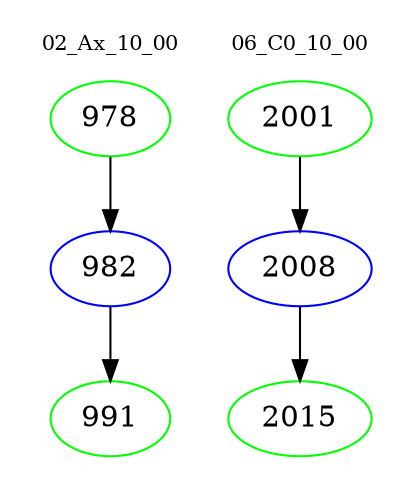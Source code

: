 digraph{
subgraph cluster_0 {
color = white
label = "02_Ax_10_00";
fontsize=10;
T0_978 [label="978", color="green"]
T0_978 -> T0_982 [color="black"]
T0_982 [label="982", color="blue"]
T0_982 -> T0_991 [color="black"]
T0_991 [label="991", color="green"]
}
subgraph cluster_1 {
color = white
label = "06_C0_10_00";
fontsize=10;
T1_2001 [label="2001", color="green"]
T1_2001 -> T1_2008 [color="black"]
T1_2008 [label="2008", color="blue"]
T1_2008 -> T1_2015 [color="black"]
T1_2015 [label="2015", color="green"]
}
}
